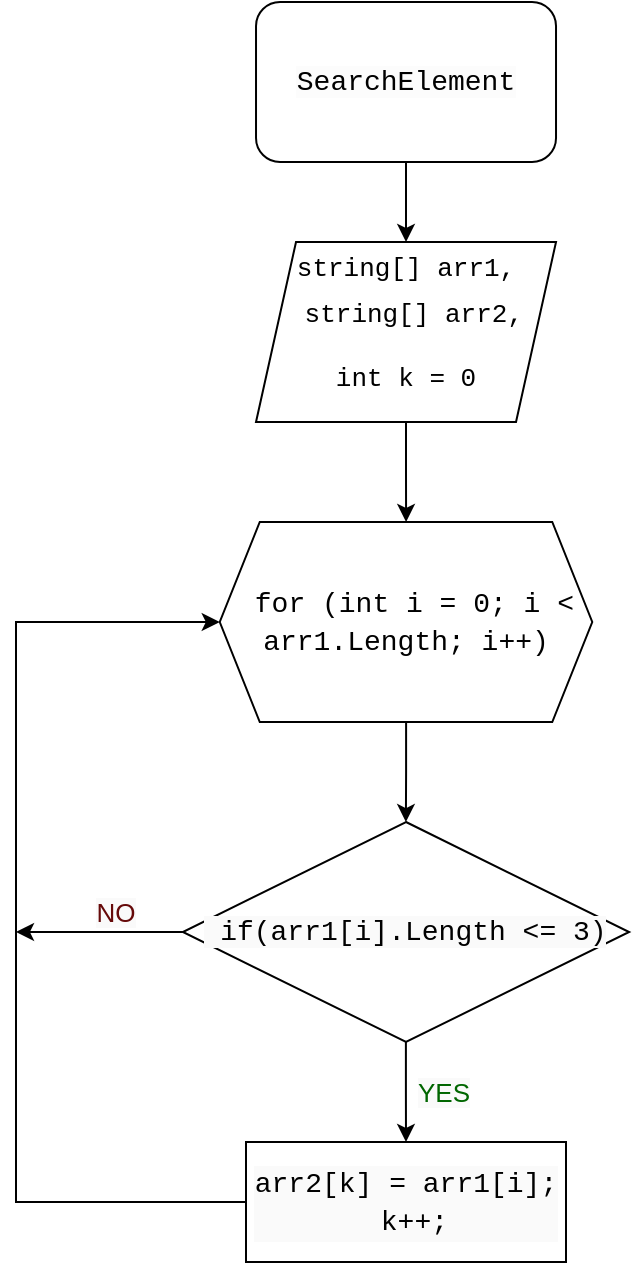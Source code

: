 <mxfile version="20.3.3" type="device"><diagram id="sR5vjHqvda-lcVj761B8" name="Страница 1"><mxGraphModel dx="1422" dy="789" grid="1" gridSize="10" guides="1" tooltips="1" connect="1" arrows="1" fold="1" page="1" pageScale="1" pageWidth="827" pageHeight="1169" math="0" shadow="0"><root><mxCell id="0"/><mxCell id="1" parent="0"/><mxCell id="UKpUvrMu39H1uh65G-yW-12" value="" style="edgeStyle=orthogonalEdgeStyle;rounded=0;orthogonalLoop=1;jettySize=auto;html=1;fontSize=13;fontColor=#000000;" edge="1" parent="1" source="UKpUvrMu39H1uh65G-yW-1" target="UKpUvrMu39H1uh65G-yW-3"><mxGeometry relative="1" as="geometry"/></mxCell><mxCell id="UKpUvrMu39H1uh65G-yW-1" value="&lt;p style=&quot;font-family: Consolas, &amp;quot;Courier New&amp;quot;, monospace; font-size: 14px; line-height: 19px;&quot;&gt;&lt;span style=&quot;background-color: rgb(252, 252, 252);&quot;&gt;SearchElement&lt;/span&gt;&lt;/p&gt;" style="rounded=1;whiteSpace=wrap;html=1;" vertex="1" parent="1"><mxGeometry x="320.01" y="30" width="150" height="80" as="geometry"/></mxCell><mxCell id="UKpUvrMu39H1uh65G-yW-13" value="" style="edgeStyle=orthogonalEdgeStyle;rounded=0;orthogonalLoop=1;jettySize=auto;html=1;fontSize=13;fontColor=#000000;" edge="1" parent="1" source="UKpUvrMu39H1uh65G-yW-3" target="UKpUvrMu39H1uh65G-yW-4"><mxGeometry relative="1" as="geometry"/></mxCell><mxCell id="UKpUvrMu39H1uh65G-yW-3" value="&lt;p style=&quot;font-family: Consolas, &amp;quot;Courier New&amp;quot;, monospace; line-height: 0.1; font-size: 13px;&quot;&gt;&lt;font style=&quot;font-size: 13px;&quot;&gt;string[] arr1,&lt;/font&gt;&lt;/p&gt;&lt;p style=&quot;font-family: Consolas, &amp;quot;Courier New&amp;quot;, monospace; line-height: 19px; font-size: 13px;&quot;&gt;&lt;font style=&quot;font-size: 13px;&quot;&gt;&amp;nbsp;string[] arr2,&lt;/font&gt;&lt;/p&gt;&lt;p style=&quot;font-family: Consolas, &amp;quot;Courier New&amp;quot;, monospace; line-height: 19px; font-size: 13px;&quot;&gt;&lt;font style=&quot;font-size: 13px;&quot;&gt;int k = 0&lt;/font&gt;&lt;/p&gt;" style="shape=parallelogram;perimeter=parallelogramPerimeter;whiteSpace=wrap;html=1;fixedSize=1;align=center;" vertex="1" parent="1"><mxGeometry x="320.01" y="150" width="150" height="90" as="geometry"/></mxCell><mxCell id="UKpUvrMu39H1uh65G-yW-11" value="" style="edgeStyle=orthogonalEdgeStyle;rounded=0;orthogonalLoop=1;jettySize=auto;html=1;fontSize=13;fontColor=#000000;" edge="1" parent="1" source="UKpUvrMu39H1uh65G-yW-4" target="UKpUvrMu39H1uh65G-yW-7"><mxGeometry relative="1" as="geometry"/></mxCell><mxCell id="UKpUvrMu39H1uh65G-yW-4" value="&lt;p style=&quot;font-family: Consolas, &amp;quot;Courier New&amp;quot;, monospace; font-size: 14px; line-height: 19px;&quot;&gt;&amp;nbsp;for (int i = 0; i &amp;lt; arr1.Length; i++)&lt;/p&gt;" style="shape=hexagon;perimeter=hexagonPerimeter2;whiteSpace=wrap;html=1;fixedSize=1;labelBackgroundColor=none;fontSize=13;fontColor=#000000;" vertex="1" parent="1"><mxGeometry x="301.88" y="290" width="186.25" height="100" as="geometry"/></mxCell><mxCell id="UKpUvrMu39H1uh65G-yW-9" value="" style="edgeStyle=orthogonalEdgeStyle;rounded=0;orthogonalLoop=1;jettySize=auto;html=1;fontSize=13;fontColor=#000000;" edge="1" parent="1" source="UKpUvrMu39H1uh65G-yW-7" target="UKpUvrMu39H1uh65G-yW-8"><mxGeometry relative="1" as="geometry"/></mxCell><mxCell id="UKpUvrMu39H1uh65G-yW-14" style="edgeStyle=orthogonalEdgeStyle;rounded=0;orthogonalLoop=1;jettySize=auto;html=1;exitX=0;exitY=0.5;exitDx=0;exitDy=0;fontSize=13;fontColor=#000000;" edge="1" parent="1" source="UKpUvrMu39H1uh65G-yW-7"><mxGeometry relative="1" as="geometry"><mxPoint x="200" y="495" as="targetPoint"/></mxGeometry></mxCell><mxCell id="UKpUvrMu39H1uh65G-yW-7" value="&lt;p style=&quot;font-family: Consolas, &amp;quot;Courier New&amp;quot;, monospace; font-size: 14px; line-height: 19px;&quot;&gt;&lt;span style=&quot;background-color: rgb(250, 250, 250);&quot;&gt;&amp;nbsp;if(arr1[i].Length &amp;lt;= 3)&lt;/span&gt;&lt;/p&gt;" style="rhombus;whiteSpace=wrap;html=1;labelBackgroundColor=none;fontSize=13;fontColor=#000000;" vertex="1" parent="1"><mxGeometry x="283.44" y="440" width="223.12" height="110" as="geometry"/></mxCell><mxCell id="UKpUvrMu39H1uh65G-yW-10" style="edgeStyle=orthogonalEdgeStyle;rounded=0;orthogonalLoop=1;jettySize=auto;html=1;exitX=0;exitY=0.5;exitDx=0;exitDy=0;entryX=0;entryY=0.5;entryDx=0;entryDy=0;fontSize=13;fontColor=#000000;" edge="1" parent="1" source="UKpUvrMu39H1uh65G-yW-8" target="UKpUvrMu39H1uh65G-yW-4"><mxGeometry relative="1" as="geometry"><Array as="points"><mxPoint x="200" y="630"/><mxPoint x="200" y="340"/></Array></mxGeometry></mxCell><mxCell id="UKpUvrMu39H1uh65G-yW-8" value="&lt;div style=&quot;font-family: Consolas, &amp;quot;Courier New&amp;quot;, monospace; font-size: 14px; line-height: 19px;&quot;&gt;&lt;div style=&quot;line-height: 19px;&quot;&gt;&lt;div style=&quot;&quot;&gt;&lt;span style=&quot;background-color: rgb(250, 250, 250);&quot;&gt;arr2[k] = arr1[i];&lt;/span&gt;&lt;/div&gt;&lt;div style=&quot;&quot;&gt;&lt;span style=&quot;background-color: rgb(250, 250, 250);&quot;&gt;&amp;nbsp;k++;&lt;/span&gt;&lt;/div&gt;&lt;/div&gt;&lt;/div&gt;" style="rounded=0;whiteSpace=wrap;html=1;labelBackgroundColor=#FAFAFA;fontSize=13;fontColor=#000000;" vertex="1" parent="1"><mxGeometry x="315" y="600" width="160" height="60" as="geometry"/></mxCell><mxCell id="UKpUvrMu39H1uh65G-yW-15" value="&lt;font color=&quot;#006600&quot;&gt;YES&lt;/font&gt;" style="text;html=1;strokeColor=none;fillColor=none;align=center;verticalAlign=middle;whiteSpace=wrap;rounded=0;labelBackgroundColor=#FAFAFA;fontSize=13;fontColor=#000000;" vertex="1" parent="1"><mxGeometry x="386" y="550" width="56" height="50" as="geometry"/></mxCell><mxCell id="UKpUvrMu39H1uh65G-yW-17" value="&lt;font color=&quot;#660a0a&quot;&gt;NO&lt;/font&gt;" style="text;html=1;strokeColor=none;fillColor=none;align=center;verticalAlign=middle;whiteSpace=wrap;rounded=0;labelBackgroundColor=#FAFAFA;fontSize=13;fontColor=#006600;" vertex="1" parent="1"><mxGeometry x="220" y="470" width="60" height="30" as="geometry"/></mxCell></root></mxGraphModel></diagram></mxfile>